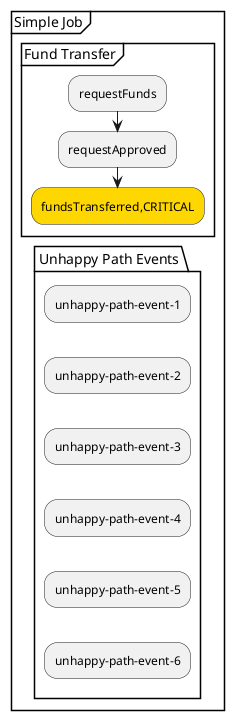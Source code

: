 @startuml 
partition "Simple Job" {
  group "Fund Transfer"
    :requestFunds;
    :requestApproved;
    #gold:fundsTransferred,CRITICAL;
    detach
  end group

  package “Unhappy Path Events" {
    :unhappy-path-event-1;
    kill
    :unhappy-path-event-2;
    kill
    :unhappy-path-event-3;
    kill
    :unhappy-path-event-4;
    kill
    :unhappy-path-event-5;
    kill
    :unhappy-path-event-6;
    kill
  }

}
@enduml
